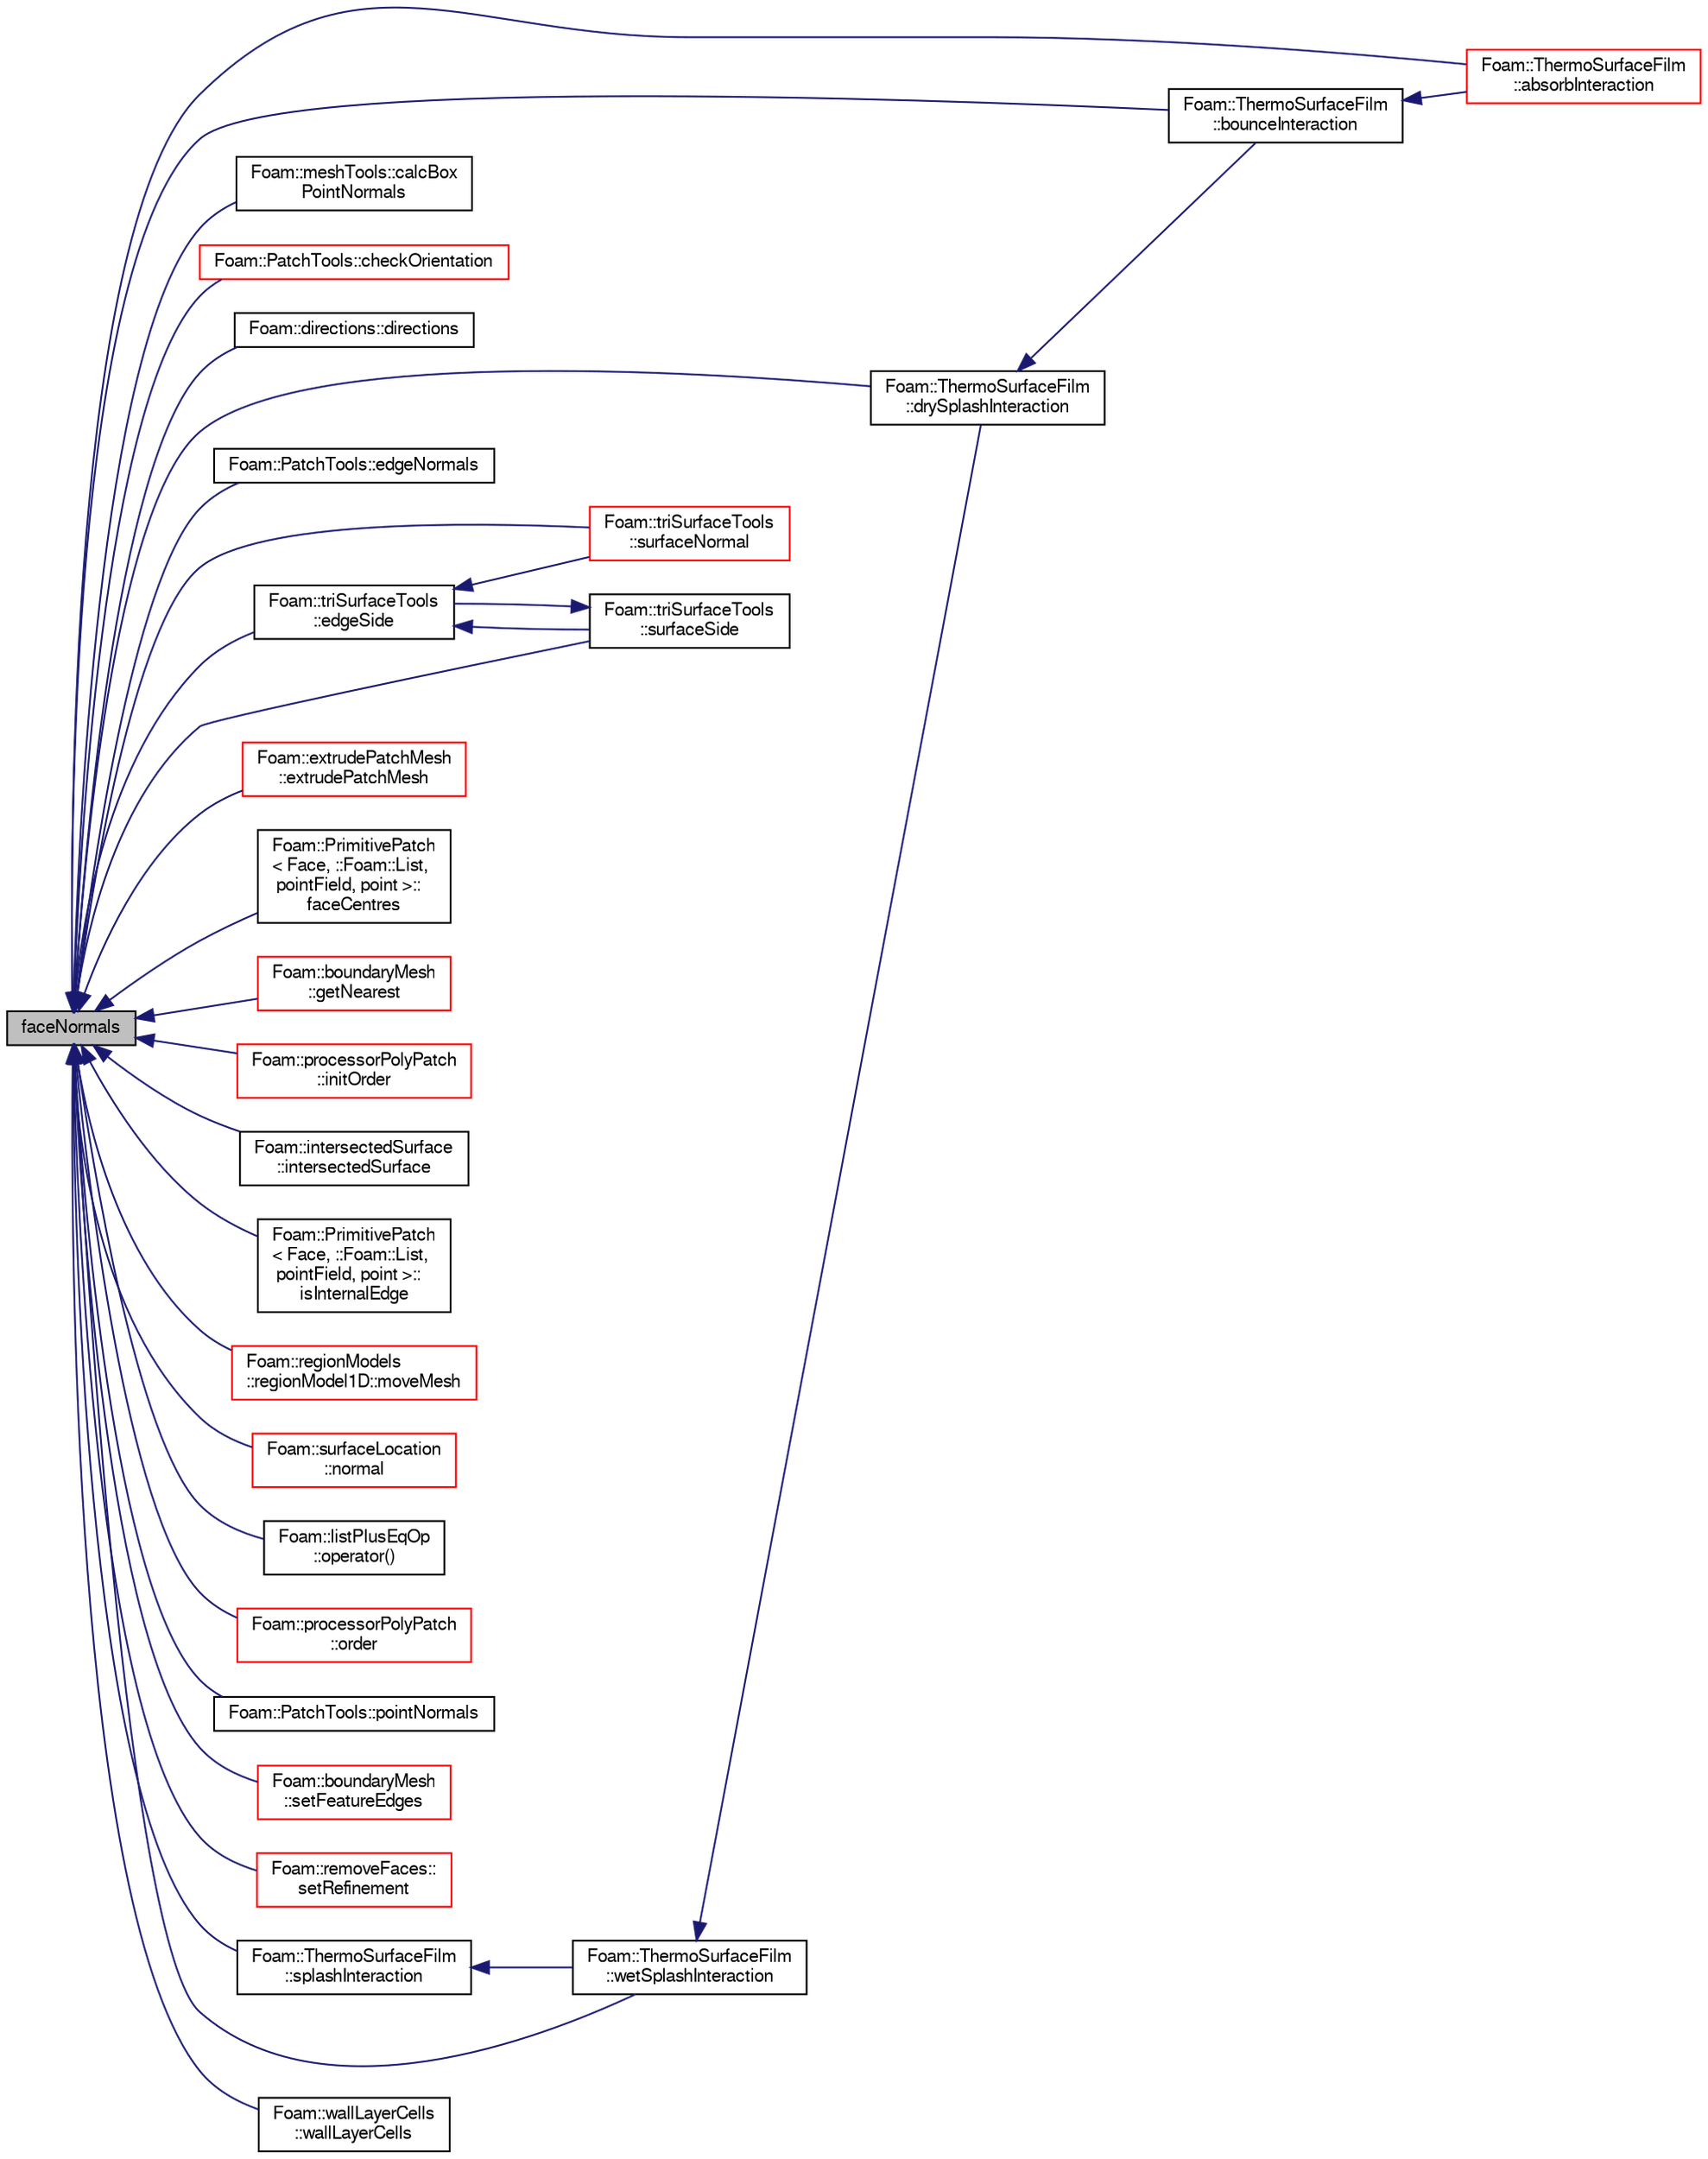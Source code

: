 digraph "faceNormals"
{
  bgcolor="transparent";
  edge [fontname="FreeSans",fontsize="10",labelfontname="FreeSans",labelfontsize="10"];
  node [fontname="FreeSans",fontsize="10",shape=record];
  rankdir="LR";
  Node2988 [label="faceNormals",height=0.2,width=0.4,color="black", fillcolor="grey75", style="filled", fontcolor="black"];
  Node2988 -> Node2989 [dir="back",color="midnightblue",fontsize="10",style="solid",fontname="FreeSans"];
  Node2989 [label="Foam::ThermoSurfaceFilm\l::absorbInteraction",height=0.2,width=0.4,color="red",URL="$a24374.html#a5dd5643f32acb6c37d04d4a46455bd60",tooltip="Absorb parcel into film. "];
  Node2988 -> Node2994 [dir="back",color="midnightblue",fontsize="10",style="solid",fontname="FreeSans"];
  Node2994 [label="Foam::ThermoSurfaceFilm\l::bounceInteraction",height=0.2,width=0.4,color="black",URL="$a24374.html#a0cf6772021aec5a35902919bda4c9171",tooltip="Bounce parcel (flip parcel normal velocity) "];
  Node2994 -> Node2989 [dir="back",color="midnightblue",fontsize="10",style="solid",fontname="FreeSans"];
  Node2988 -> Node2995 [dir="back",color="midnightblue",fontsize="10",style="solid",fontname="FreeSans"];
  Node2995 [label="Foam::meshTools::calcBox\lPointNormals",height=0.2,width=0.4,color="black",URL="$a21153.html#a4ba6200a07a6aab35485561987f60185",tooltip="Calculate point normals on a &#39;box&#39; mesh (all edges aligned with. "];
  Node2988 -> Node2996 [dir="back",color="midnightblue",fontsize="10",style="solid",fontname="FreeSans"];
  Node2996 [label="Foam::PatchTools::checkOrientation",height=0.2,width=0.4,color="red",URL="$a27526.html#a20f23e9ffe1102dccd75986b5435aef7",tooltip="Check for orientation issues. "];
  Node2988 -> Node3004 [dir="back",color="midnightblue",fontsize="10",style="solid",fontname="FreeSans"];
  Node3004 [label="Foam::directions::directions",height=0.2,width=0.4,color="black",URL="$a21490.html#ab3b223d63d30550e67ee99206b60b63f",tooltip="Construct from mesh and dictionary and optional 2D corrector. "];
  Node2988 -> Node3005 [dir="back",color="midnightblue",fontsize="10",style="solid",fontname="FreeSans"];
  Node3005 [label="Foam::ThermoSurfaceFilm\l::drySplashInteraction",height=0.2,width=0.4,color="black",URL="$a24374.html#ad2f91fc11f5d03f2d85655bc69bdb8b8",tooltip="Parcel interaction with dry surface. "];
  Node3005 -> Node2994 [dir="back",color="midnightblue",fontsize="10",style="solid",fontname="FreeSans"];
  Node2988 -> Node3006 [dir="back",color="midnightblue",fontsize="10",style="solid",fontname="FreeSans"];
  Node3006 [label="Foam::PatchTools::edgeNormals",height=0.2,width=0.4,color="black",URL="$a27526.html#a48f55bbbe3632b208e3f15dc9ca17103"];
  Node2988 -> Node3007 [dir="back",color="midnightblue",fontsize="10",style="solid",fontname="FreeSans"];
  Node3007 [label="Foam::triSurfaceTools\l::edgeSide",height=0.2,width=0.4,color="black",URL="$a25538.html#adca72845b60fd86c4bae9917d9eb8350",tooltip="if nearest point is on edgeI, determine on which side of surface "];
  Node3007 -> Node3008 [dir="back",color="midnightblue",fontsize="10",style="solid",fontname="FreeSans"];
  Node3008 [label="Foam::triSurfaceTools\l::surfaceNormal",height=0.2,width=0.4,color="red",URL="$a25538.html#a5a2f59dd14e51dca5fcbadd65696f1df",tooltip="Triangle (unit) normal. If nearest point to triangle on edge use. "];
  Node3007 -> Node3013 [dir="back",color="midnightblue",fontsize="10",style="solid",fontname="FreeSans"];
  Node3013 [label="Foam::triSurfaceTools\l::surfaceSide",height=0.2,width=0.4,color="black",URL="$a25538.html#ac13accde68c814912f86ae34aacbb439",tooltip="Given nearest point (to sample) on surface determines which side. "];
  Node3013 -> Node3007 [dir="back",color="midnightblue",fontsize="10",style="solid",fontname="FreeSans"];
  Node2988 -> Node3014 [dir="back",color="midnightblue",fontsize="10",style="solid",fontname="FreeSans"];
  Node3014 [label="Foam::extrudePatchMesh\l::extrudePatchMesh",height=0.2,width=0.4,color="red",URL="$a21446.html#ada5aee048de4d025b44660aca99d21a6",tooltip="Construct from mesh, patch and dictionary. "];
  Node2988 -> Node3016 [dir="back",color="midnightblue",fontsize="10",style="solid",fontname="FreeSans"];
  Node3016 [label="Foam::PrimitivePatch\l\< Face, ::Foam::List,\l pointField, point \>::\lfaceCentres",height=0.2,width=0.4,color="black",URL="$a27538.html#a3f2a4d64417ede063b140fd1b65fa591",tooltip="Return face centres for patch. "];
  Node2988 -> Node3017 [dir="back",color="midnightblue",fontsize="10",style="solid",fontname="FreeSans"];
  Node3017 [label="Foam::boundaryMesh\l::getNearest",height=0.2,width=0.4,color="red",URL="$a21430.html#a7cfb30aa0fa4868d8a08ec928d0c1315",tooltip="Get bMesh index of nearest face for every boundary face in. "];
  Node2988 -> Node3020 [dir="back",color="midnightblue",fontsize="10",style="solid",fontname="FreeSans"];
  Node3020 [label="Foam::processorPolyPatch\l::initOrder",height=0.2,width=0.4,color="red",URL="$a27454.html#a644d6229ea284692666de14387870409",tooltip="Initialize ordering for primitivePatch. Does not. "];
  Node2988 -> Node3028 [dir="back",color="midnightblue",fontsize="10",style="solid",fontname="FreeSans"];
  Node3028 [label="Foam::intersectedSurface\l::intersectedSurface",height=0.2,width=0.4,color="black",URL="$a25494.html#a6e95ab0cf81f4521899580c0caaaf6e7",tooltip="Construct from surface and intersection. isFirstSurface is needed. "];
  Node2988 -> Node3029 [dir="back",color="midnightblue",fontsize="10",style="solid",fontname="FreeSans"];
  Node3029 [label="Foam::PrimitivePatch\l\< Face, ::Foam::List,\l pointField, point \>::\lisInternalEdge",height=0.2,width=0.4,color="black",URL="$a27538.html#ac2458a175e66b555e443539d6c726e06",tooltip="Is internal edge? "];
  Node2988 -> Node3030 [dir="back",color="midnightblue",fontsize="10",style="solid",fontname="FreeSans"];
  Node3030 [label="Foam::regionModels\l::regionModel1D::moveMesh",height=0.2,width=0.4,color="red",URL="$a29002.html#a0a91c4b420000422e4467d50e2baf2e1",tooltip="Move mesh points according to change in cell volumes. "];
  Node2988 -> Node3035 [dir="back",color="midnightblue",fontsize="10",style="solid",fontname="FreeSans"];
  Node3035 [label="Foam::surfaceLocation\l::normal",height=0.2,width=0.4,color="red",URL="$a25518.html#a1369a05753c199e11f35bfd39df6ca37",tooltip="Normal. Approximate for points. "];
  Node2988 -> Node3037 [dir="back",color="midnightblue",fontsize="10",style="solid",fontname="FreeSans"];
  Node3037 [label="Foam::listPlusEqOp\l::operator()",height=0.2,width=0.4,color="black",URL="$a24626.html#a2bca5855a51bffee2f0fe2aacc4aba10"];
  Node2988 -> Node3038 [dir="back",color="midnightblue",fontsize="10",style="solid",fontname="FreeSans"];
  Node3038 [label="Foam::processorPolyPatch\l::order",height=0.2,width=0.4,color="red",URL="$a27454.html#aa9533329384a73e819a040bcde1b4b3d",tooltip="Return new ordering for primitivePatch. "];
  Node2988 -> Node3041 [dir="back",color="midnightblue",fontsize="10",style="solid",fontname="FreeSans"];
  Node3041 [label="Foam::PatchTools::pointNormals",height=0.2,width=0.4,color="black",URL="$a27526.html#ab60186b13b96788288ecfa924a6950d2"];
  Node2988 -> Node3042 [dir="back",color="midnightblue",fontsize="10",style="solid",fontname="FreeSans"];
  Node3042 [label="Foam::boundaryMesh\l::setFeatureEdges",height=0.2,width=0.4,color="red",URL="$a21430.html#a0e01df03fc2c7dbfd31c0fa36528926a",tooltip="Set featureEdges, edgeToFeature, featureSegments according. "];
  Node2988 -> Node3043 [dir="back",color="midnightblue",fontsize="10",style="solid",fontname="FreeSans"];
  Node3043 [label="Foam::removeFaces::\lsetRefinement",height=0.2,width=0.4,color="red",URL="$a21702.html#aa64a3bc5eb9317256be6646095e690d9",tooltip="Play commands into polyTopoChange to remove faces. "];
  Node2988 -> Node3054 [dir="back",color="midnightblue",fontsize="10",style="solid",fontname="FreeSans"];
  Node3054 [label="Foam::ThermoSurfaceFilm\l::splashInteraction",height=0.2,width=0.4,color="black",URL="$a24374.html#a65079c6267ec7d21f7965e02a262d2d6",tooltip="Bai parcel splash interaction model. "];
  Node3054 -> Node3055 [dir="back",color="midnightblue",fontsize="10",style="solid",fontname="FreeSans"];
  Node3055 [label="Foam::ThermoSurfaceFilm\l::wetSplashInteraction",height=0.2,width=0.4,color="black",URL="$a24374.html#a54737f64c69d02714946a7aa0f5a0f38",tooltip="Parcel interaction with wetted surface. "];
  Node3055 -> Node3005 [dir="back",color="midnightblue",fontsize="10",style="solid",fontname="FreeSans"];
  Node2988 -> Node3008 [dir="back",color="midnightblue",fontsize="10",style="solid",fontname="FreeSans"];
  Node2988 -> Node3013 [dir="back",color="midnightblue",fontsize="10",style="solid",fontname="FreeSans"];
  Node2988 -> Node3056 [dir="back",color="midnightblue",fontsize="10",style="solid",fontname="FreeSans"];
  Node3056 [label="Foam::wallLayerCells\l::wallLayerCells",height=0.2,width=0.4,color="black",URL="$a21530.html#ade9891a3939d398588a44195414192f7",tooltip="Construct from components. "];
  Node2988 -> Node3055 [dir="back",color="midnightblue",fontsize="10",style="solid",fontname="FreeSans"];
}
